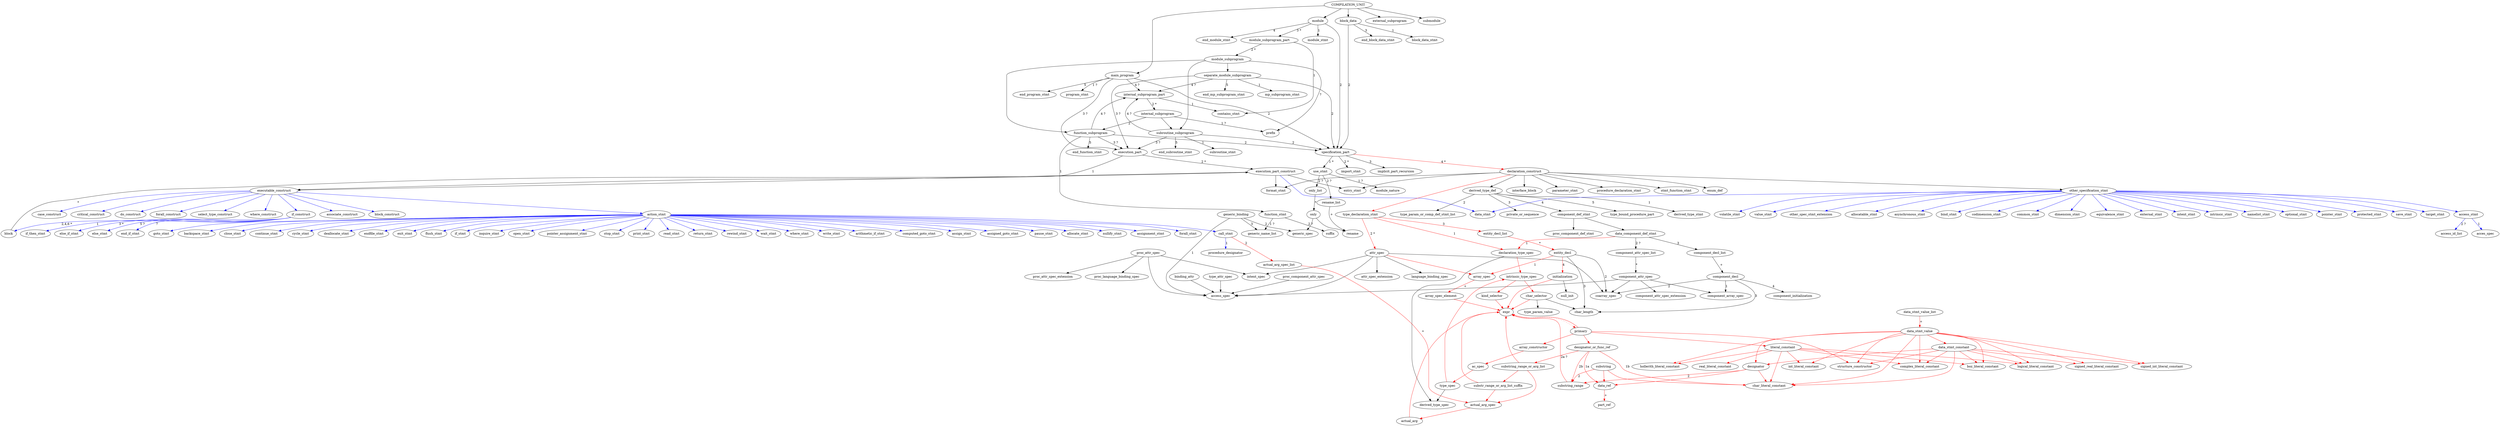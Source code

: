 digraph G {

COMPILATION_UNIT -> main_program
COMPILATION_UNIT -> external_subprogram
COMPILATION_UNIT -> module
COMPILATION_UNIT -> submodule
COMPILATION_UNIT -> block_data


ac_spec -> type_spec [color=red]

array_constructor -> ac_spec [color=red]

array_spec -> array_spec_element [label="+",color="red"]
array_spec_element -> expr [color=red]

attr_spec -> access_spec
attr_spec -> coarray_spec
attr_spec -> array_spec [color=red]
attr_spec -> intent_spec
attr_spec -> language_binding_spec
attr_spec -> attr_spec_extension

binding_attr -> access_spec

block -> execution_part_construct [label="*"]

block_data -> block_data_stmt [label="1"]
block_data -> specification_part [label="2"]
block_data -> end_block_data_stmt [label="3"]

char_selector -> char_length
char_selector -> type_param_value
char_selector -> expr [color=red]

component_attr_spec_list -> component_attr_spec [label="*"]
component_attr_spec -> access_spec
component_attr_spec -> coarray_spec
component_attr_spec -> component_array_spec
component_attr_spec -> component_attr_spec_extension

component_decl_list -> component_decl [label="+"]
component_decl -> component_array_spec [label="1"]
component_decl -> coarray_spec [label="2"]
component_decl -> char_length [label="3"]
component_decl -> component_initialization [label="4"]

component_def_stmt -> data_component_def_stmt
component_def_stmt -> proc_component_def_stmt

data_component_def_stmt -> declaration_type_spec [label="1",color="red"]
data_component_def_stmt -> component_attr_spec_list [label="2 ?"]
data_component_def_stmt -> component_decl_list [label="3"]

declaration_construct -> derived_type_def
declaration_construct -> entry_stmt
declaration_construct -> enum_def
declaration_construct -> format_stmt
declaration_construct -> interface_block
declaration_construct -> parameter_stmt
declaration_construct -> procedure_declaration_stmt
declaration_construct -> other_specification_stmt
declaration_construct -> type_declaration_stmt [color="red"]
declaration_construct -> stmt_function_stmt

declaration_type_spec -> intrinsic_type_spec [color="red"]
declaration_type_spec -> derived_type_spec

derived_type_def -> derived_type_stmt [label="1"]
derived_type_def -> type_param_or_comp_def_stmt_list [label="2"]
derived_type_def -> private_or_sequence [label="3"]
derived_type_def -> component_def_stmt [label="4"]
derived_type_def -> type_bound_procedure_part [label="5"]

designator-> data_ref [color="red"]
designator-> substring_range [label="2",color="red"]
designator-> char_literal_constant [color="red"]

entity_decl_list -> entity_decl [label="*",color="red"]
entity_decl -> array_spec [label="1",color="red"]
entity_decl -> coarray_spec [label="2"]
entity_decl -> char_length [label="3"]
entity_decl -> initialization [label="4",color="red"]

execution_part -> executable_construct [label="1"]
execution_part -> execution_part_construct [label="2 *"]
execution_part_construct -> executable_construct
execution_part_construct -> format_stmt
execution_part_construct -> entry_stmt
execution_part_construct -> data_stmt [color="blue"]

function_stmt -> generic_name_list [label="1 ?"]
function_stmt -> suffix [label="2 ?"]

function_subprogram -> function_stmt [label="1"]
function_subprogram -> specification_part [label="2"]
function_subprogram -> execution_part [label="3 ?"]
function_subprogram -> internal_subprogram_part [label="4 ?"]
function_subprogram -> end_function_stmt [label="5"]

generic_binding -> access_spec [label="1"]
generic_binding -> generic_spec [label="2"]
generic_binding -> generic_name_list [label="3"]

initialization -> expr [color=red]
initialization -> null_init

internal_subprogram_part -> contains_stmt [label="1"]
internal_subprogram_part -> internal_subprogram [label="2 *"]
internal_subprogram -> prefix [label="1 ?"]
internal_subprogram -> function_subprogram [label="2"]
internal_subprogram -> subroutine_subprogram

intrinsic_type_spec -> kind_selector [color="red"]
intrinsic_type_spec -> char_selector [color="red"]

kind_selector -> expr [color=red]

main_program -> program_stmt [label="1 ?"]
main_program -> specification_part [label="2"]
main_program -> execution_part [label="3 ?"]
main_program -> internal_subprogram_part [label="4 ?"]
main_program -> end_program_stmt [label="5"]

module -> module_stmt [label="1"]
module -> specification_part [label="2"]
module -> module_subprogram_part [label="3 *"]
module -> end_module_stmt [label="4"]

module_subprogram_part -> contains_stmt [label="1"]
module_subprogram_part -> module_subprogram [label="2 *"]

module_subprogram -> prefix [label="?"]
module_subprogram -> function_subprogram
module_subprogram -> subroutine_subprogram
module_subprogram -> separate_module_subprogram

only -> generic_spec
only -> rename

only_list -> only [label="*"]

proc_component_attr_spec -> access_spec

proc_attr_spec -> access_spec
proc_attr_spec -> proc_language_binding_spec
proc_attr_spec -> intent_spec
proc_attr_spec -> proc_attr_spec_extension

rename_list -> rename [label="+"]

separate_module_subprogram -> mp_subprogram_stmt [label="1"]
separate_module_subprogram -> specification_part [label="2"]
separate_module_subprogram -> execution_part [label="3 ?"]
separate_module_subprogram -> internal_subprogram_part [label="4 ?"]
separate_module_subprogram -> end_mp_subprogram_stmt [label="5"]

specification_part -> use_stmt [label="1 *"]
specification_part -> import_stmt [label="2 *"]
specification_part -> implicit_part_recursion [label="3"]
specification_part -> declaration_construct [label="4 *",color="red"]

subroutine_subprogram -> subroutine_stmt [label="1"]
subroutine_subprogram -> specification_part [label="2"]
subroutine_subprogram -> execution_part [label="3 ?"]
subroutine_subprogram -> internal_subprogram_part [label="4 ?"]
subroutine_subprogram -> end_subroutine_stmt [label="5"]

type_declaration_stmt -> declaration_type_spec [label="1",color="red"]
type_declaration_stmt -> attr_spec [label="2 *",color="red"]
type_declaration_stmt -> entity_decl_list [label="3",color="red"]

type_attr_spec -> access_spec

type_spec -> intrinsic_type_spec [color="red"]
type_spec -> derived_type_spec

use_stmt -> module_nature [label="1 ?"]
use_stmt -> rename_list [label="2 ?"]
use_stmt -> only_list [label="2 ?"]


// -------------------------------------------------------------------
// |                      Statements sub-trees                       |
// -------------------------------------------------------------------

edge [color=blue]

access_stmt -> acces_spec [label="1"]
access_stmt -> access_id_list [label="2 ?"]

action_stmt -> allocate_stmt
action_stmt -> assignment_stmt
action_stmt -> backspace_stmt
action_stmt -> call_stmt
action_stmt -> close_stmt
action_stmt -> continue_stmt
action_stmt -> cycle_stmt
action_stmt -> deallocate_stmt
action_stmt -> endfile_stmt
action_stmt -> exit_stmt
action_stmt -> flush_stmt
action_stmt -> forall_stmt
action_stmt -> goto_stmt
action_stmt -> if_stmt
action_stmt -> inquire_stmt  
action_stmt -> nullify_stmt
action_stmt -> open_stmt
action_stmt -> pointer_assignment_stmt
action_stmt -> print_stmt
action_stmt -> read_stmt
action_stmt -> return_stmt
action_stmt -> rewind_stmt
action_stmt -> stop_stmt
action_stmt -> wait_stmt
action_stmt -> where_stmt
action_stmt -> write_stmt
action_stmt -> arithmetic_if_stmt
action_stmt -> computed_goto_stmt
action_stmt -> assign_stmt 
action_stmt -> assigned_goto_stmt
action_stmt -> pause_stmt

call_stmt -> procedure_designator [label="1"]
call_stmt -> actual_arg_spec_list [label="2",color="red"]

executable_construct -> action_stmt
executable_construct -> associate_construct
executable_construct -> block_construct
executable_construct -> case_construct
executable_construct -> critical_construct
executable_construct -> do_construct
executable_construct -> forall_construct
executable_construct -> if_construct
executable_construct -> select_type_construct
executable_construct -> where_construct

if_construct -> if_then_stmt [label="1"]
if_construct -> else_if_stmt [label="3 *"]
if_construct -> block [label="2,4,6 *"]
if_construct -> else_stmt [label="5 ?"]
if_construct -> end_if_stmt [label="7"]

other_specification_stmt -> access_stmt
other_specification_stmt -> allocatable_stmt
other_specification_stmt -> asynchronous_stmt
other_specification_stmt -> bind_stmt
other_specification_stmt -> codimension_stmt
other_specification_stmt -> common_stmt
other_specification_stmt -> data_stmt
other_specification_stmt -> dimension_stmt
other_specification_stmt -> equivalence_stmt
other_specification_stmt -> external_stmt
other_specification_stmt -> intent_stmt
other_specification_stmt -> intrinsic_stmt
other_specification_stmt -> namelist_stmt
other_specification_stmt -> optional_stmt
other_specification_stmt -> pointer_stmt
other_specification_stmt -> protected_stmt
other_specification_stmt -> save_stmt
other_specification_stmt -> target_stmt
other_specification_stmt -> volatile_stmt
other_specification_stmt -> value_stmt
other_specification_stmt -> other_spec_stmt_extension


// -------------------------------------------------------------------
// |                      Expressions sub-trees                      |
// -------------------------------------------------------------------


edge [color=red]

actual_arg -> expr
actual_arg_spec -> actual_arg
actual_arg_spec_list -> actual_arg_spec [label="+"]

data_ref -> part_ref [label="+"]

data_stmt_constant -> designator
data_stmt_constant -> signed_real_literal_constant
data_stmt_constant -> signed_int_literal_constant
data_stmt_constant -> complex_literal_constant
data_stmt_constant -> logical_literal_constant
data_stmt_constant -> char_literal_constant
data_stmt_constant -> boz_literal_constant
data_stmt_constant -> structure_constructor

data_stmt_value_list -> data_stmt_value [label="+"]
data_stmt_value -> designator
data_stmt_value -> data_stmt_constant
data_stmt_value -> int_literal_constant
data_stmt_value -> signed_real_literal_constant
data_stmt_value -> signed_int_literal_constant
data_stmt_value -> complex_literal_constant
data_stmt_value -> logical_literal_constant
data_stmt_value -> char_literal_constant
data_stmt_value -> boz_literal_constant
data_stmt_value -> structure_constructor
data_stmt_value -> hollerith_literal_constant

designator_or_func_ref -> data_ref [label="1a"]
designator_or_func_ref -> substring_range_or_arg_list [label="2a ?"]
designator_or_func_ref -> char_literal_constant [label="1b"]
designator_or_func_ref -> substring_range [label="2b"]

expr -> primary [style=dotted]

literal_constant -> int_literal_constant
literal_constant -> real_literal_constant
literal_constant -> complex_literal_constant
literal_constant -> logical_literal_constant
literal_constant -> char_literal_constant
literal_constant -> boz_literal_constant
literal_constant -> hollerith_literal_constant

primary -> designator_or_func_ref
primary -> literal_constant
primary -> array_constructor
primary -> structure_constructor
primary -> expr

substring -> data_ref
substring -> substring_range [label="2"]
substring -> char_literal_constant

substring_range -> expr [color=red]
substring_range_or_arg_list -> expr [color=red]
substring_range_or_arg_list -> substr_range_or_arg_list_suffix
substring_range_or_arg_list -> actual_arg_spec
substr_range_or_arg_list_suffix -> expr [color=red]
substr_range_or_arg_list_suffix -> actual_arg_spec

}